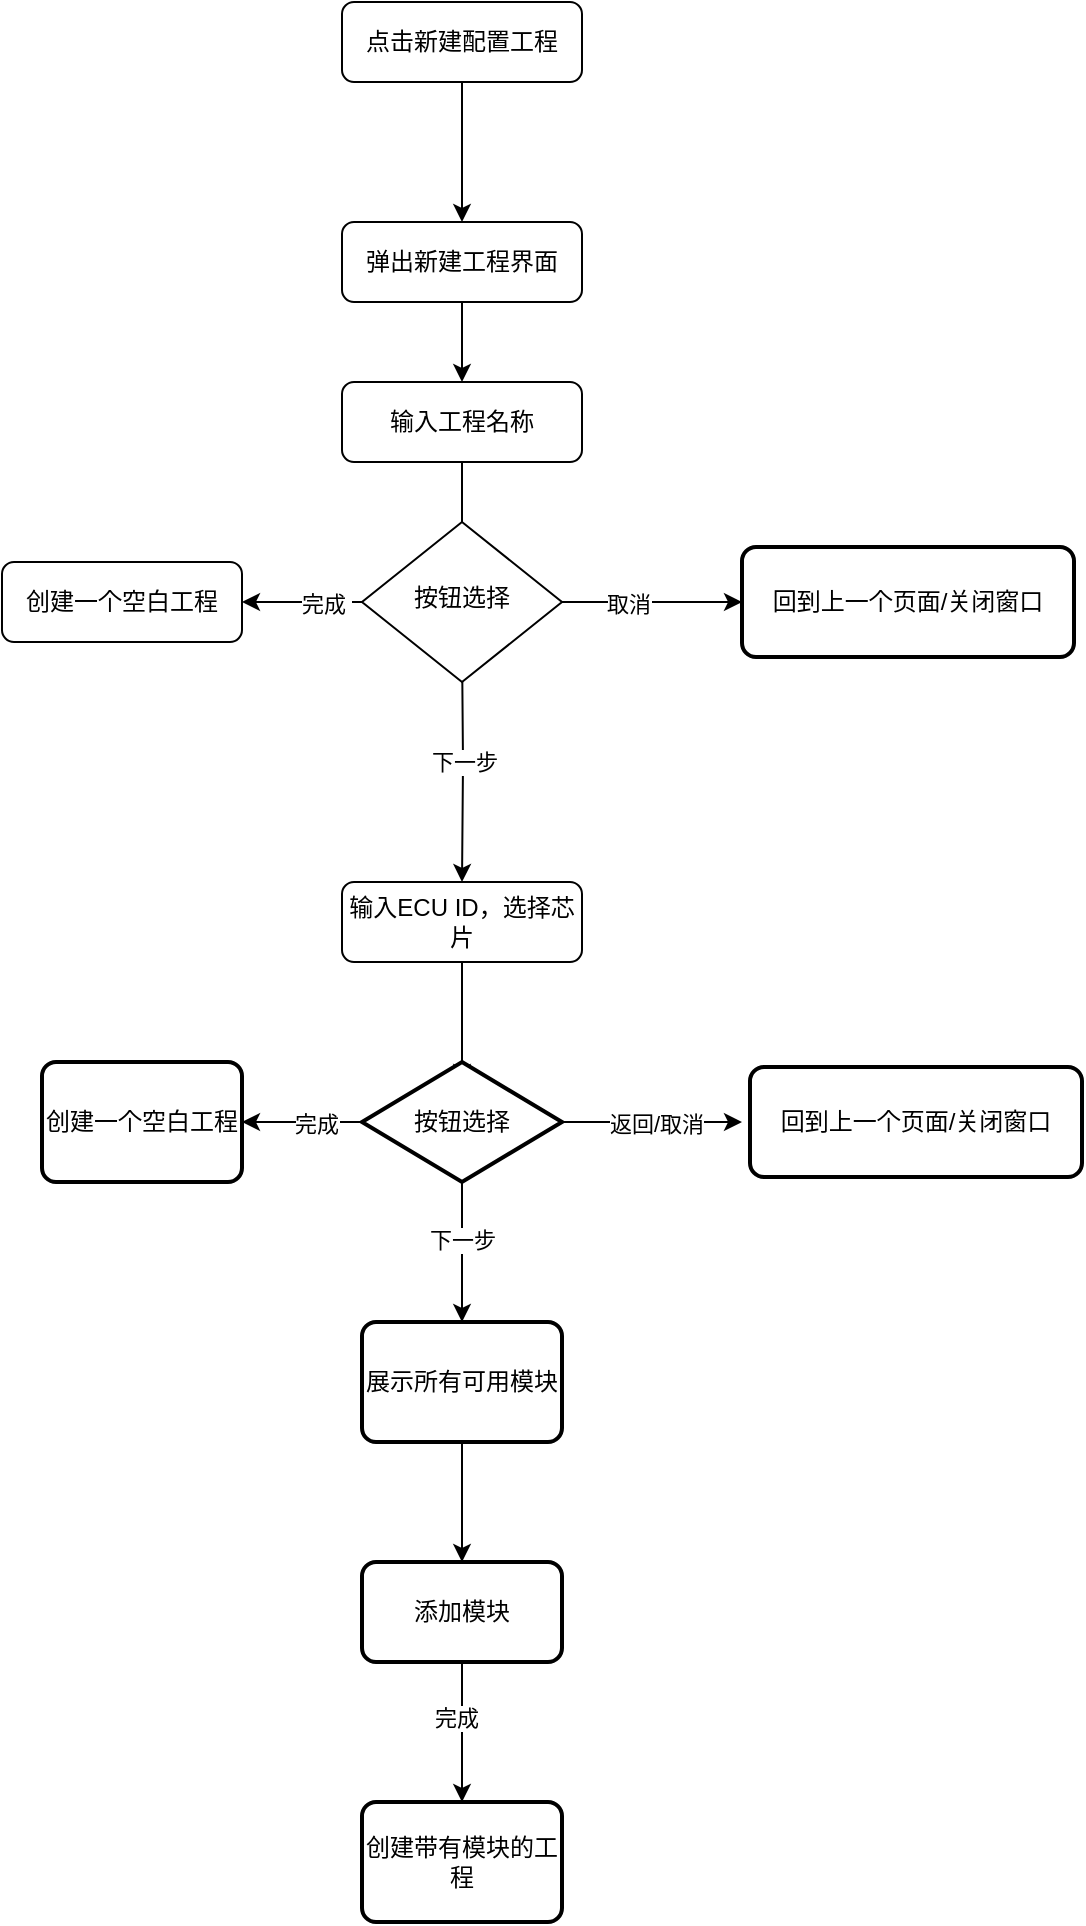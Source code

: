 <mxfile version="24.5.3" type="github">
  <diagram id="C5RBs43oDa-KdzZeNtuy" name="Page-1">
    <mxGraphModel dx="2261" dy="738" grid="1" gridSize="10" guides="1" tooltips="1" connect="1" arrows="1" fold="1" page="1" pageScale="1" pageWidth="827" pageHeight="1169" math="0" shadow="0">
      <root>
        <mxCell id="WIyWlLk6GJQsqaUBKTNV-0" />
        <mxCell id="WIyWlLk6GJQsqaUBKTNV-1" parent="WIyWlLk6GJQsqaUBKTNV-0" />
        <mxCell id="G6fsi7kpNrjfMzA78NNN-0" style="edgeStyle=orthogonalEdgeStyle;rounded=0;orthogonalLoop=1;jettySize=auto;html=1;exitX=0.5;exitY=1;exitDx=0;exitDy=0;entryX=0.5;entryY=0;entryDx=0;entryDy=0;" edge="1" parent="WIyWlLk6GJQsqaUBKTNV-1" source="WIyWlLk6GJQsqaUBKTNV-3" target="WIyWlLk6GJQsqaUBKTNV-11">
          <mxGeometry relative="1" as="geometry" />
        </mxCell>
        <mxCell id="WIyWlLk6GJQsqaUBKTNV-3" value="点击新建配置工程" style="rounded=1;whiteSpace=wrap;html=1;fontSize=12;glass=0;strokeWidth=1;shadow=0;" parent="WIyWlLk6GJQsqaUBKTNV-1" vertex="1">
          <mxGeometry x="160" y="80" width="120" height="40" as="geometry" />
        </mxCell>
        <mxCell id="G6fsi7kpNrjfMzA78NNN-4" style="edgeStyle=orthogonalEdgeStyle;rounded=0;orthogonalLoop=1;jettySize=auto;html=1;exitX=0.5;exitY=1;exitDx=0;exitDy=0;entryX=0.5;entryY=0;entryDx=0;entryDy=0;" edge="1" parent="WIyWlLk6GJQsqaUBKTNV-1" source="WIyWlLk6GJQsqaUBKTNV-11" target="G6fsi7kpNrjfMzA78NNN-2">
          <mxGeometry relative="1" as="geometry" />
        </mxCell>
        <mxCell id="WIyWlLk6GJQsqaUBKTNV-11" value="弹出新建工程界面" style="rounded=1;whiteSpace=wrap;html=1;fontSize=12;glass=0;strokeWidth=1;shadow=0;" parent="WIyWlLk6GJQsqaUBKTNV-1" vertex="1">
          <mxGeometry x="160" y="190" width="120" height="40" as="geometry" />
        </mxCell>
        <mxCell id="G6fsi7kpNrjfMzA78NNN-5" style="edgeStyle=orthogonalEdgeStyle;rounded=0;orthogonalLoop=1;jettySize=auto;html=1;exitX=0.5;exitY=1;exitDx=0;exitDy=0;entryX=0.5;entryY=0;entryDx=0;entryDy=0;" edge="1" parent="WIyWlLk6GJQsqaUBKTNV-1" source="G6fsi7kpNrjfMzA78NNN-2">
          <mxGeometry relative="1" as="geometry">
            <mxPoint x="220" y="360" as="targetPoint" />
          </mxGeometry>
        </mxCell>
        <mxCell id="G6fsi7kpNrjfMzA78NNN-2" value="输入工程名称" style="rounded=1;whiteSpace=wrap;html=1;fontSize=12;glass=0;strokeWidth=1;shadow=0;" vertex="1" parent="WIyWlLk6GJQsqaUBKTNV-1">
          <mxGeometry x="160" y="270" width="120" height="40" as="geometry" />
        </mxCell>
        <mxCell id="G6fsi7kpNrjfMzA78NNN-7" style="edgeStyle=orthogonalEdgeStyle;rounded=0;orthogonalLoop=1;jettySize=auto;html=1;exitX=0.5;exitY=1;exitDx=0;exitDy=0;entryX=0.5;entryY=0;entryDx=0;entryDy=0;" edge="1" parent="WIyWlLk6GJQsqaUBKTNV-1" target="G6fsi7kpNrjfMzA78NNN-6">
          <mxGeometry relative="1" as="geometry">
            <mxPoint x="220" y="400" as="sourcePoint" />
          </mxGeometry>
        </mxCell>
        <mxCell id="G6fsi7kpNrjfMzA78NNN-9" value="下一步" style="edgeLabel;html=1;align=center;verticalAlign=middle;resizable=0;points=[];" vertex="1" connectable="0" parent="G6fsi7kpNrjfMzA78NNN-7">
          <mxGeometry x="-0.004" relative="1" as="geometry">
            <mxPoint as="offset" />
          </mxGeometry>
        </mxCell>
        <mxCell id="G6fsi7kpNrjfMzA78NNN-17" style="edgeStyle=orthogonalEdgeStyle;rounded=0;orthogonalLoop=1;jettySize=auto;html=1;exitX=0.5;exitY=1;exitDx=0;exitDy=0;entryX=0.5;entryY=0;entryDx=0;entryDy=0;" edge="1" parent="WIyWlLk6GJQsqaUBKTNV-1" source="G6fsi7kpNrjfMzA78NNN-6">
          <mxGeometry relative="1" as="geometry">
            <mxPoint x="220" y="620" as="targetPoint" />
          </mxGeometry>
        </mxCell>
        <mxCell id="G6fsi7kpNrjfMzA78NNN-6" value="输入ECU ID，选择芯片" style="rounded=1;whiteSpace=wrap;html=1;fontSize=12;glass=0;strokeWidth=1;shadow=0;" vertex="1" parent="WIyWlLk6GJQsqaUBKTNV-1">
          <mxGeometry x="160" y="520" width="120" height="40" as="geometry" />
        </mxCell>
        <mxCell id="G6fsi7kpNrjfMzA78NNN-11" style="edgeStyle=orthogonalEdgeStyle;rounded=0;orthogonalLoop=1;jettySize=auto;html=1;exitX=0;exitY=0.5;exitDx=0;exitDy=0;entryX=1;entryY=0.5;entryDx=0;entryDy=0;" edge="1" parent="WIyWlLk6GJQsqaUBKTNV-1" source="G6fsi7kpNrjfMzA78NNN-8" target="G6fsi7kpNrjfMzA78NNN-10">
          <mxGeometry relative="1" as="geometry" />
        </mxCell>
        <mxCell id="G6fsi7kpNrjfMzA78NNN-12" value="完成&amp;nbsp;" style="edgeLabel;html=1;align=center;verticalAlign=middle;resizable=0;points=[];" vertex="1" connectable="0" parent="G6fsi7kpNrjfMzA78NNN-11">
          <mxGeometry x="-0.4" y="1" relative="1" as="geometry">
            <mxPoint as="offset" />
          </mxGeometry>
        </mxCell>
        <mxCell id="G6fsi7kpNrjfMzA78NNN-14" style="edgeStyle=orthogonalEdgeStyle;rounded=0;orthogonalLoop=1;jettySize=auto;html=1;exitX=1;exitY=0.5;exitDx=0;exitDy=0;entryX=0;entryY=0.5;entryDx=0;entryDy=0;" edge="1" parent="WIyWlLk6GJQsqaUBKTNV-1" source="G6fsi7kpNrjfMzA78NNN-8" target="G6fsi7kpNrjfMzA78NNN-36">
          <mxGeometry relative="1" as="geometry">
            <mxPoint x="330" y="380" as="targetPoint" />
          </mxGeometry>
        </mxCell>
        <mxCell id="G6fsi7kpNrjfMzA78NNN-15" value="取消" style="edgeLabel;html=1;align=center;verticalAlign=middle;resizable=0;points=[];" vertex="1" connectable="0" parent="G6fsi7kpNrjfMzA78NNN-14">
          <mxGeometry x="-0.267" y="-1" relative="1" as="geometry">
            <mxPoint as="offset" />
          </mxGeometry>
        </mxCell>
        <mxCell id="G6fsi7kpNrjfMzA78NNN-8" value="按钮选择" style="rhombus;whiteSpace=wrap;html=1;shadow=0;fontFamily=Helvetica;fontSize=12;align=center;strokeWidth=1;spacing=6;spacingTop=-4;" vertex="1" parent="WIyWlLk6GJQsqaUBKTNV-1">
          <mxGeometry x="170" y="340" width="100" height="80" as="geometry" />
        </mxCell>
        <mxCell id="G6fsi7kpNrjfMzA78NNN-10" value="创建一个空白工程" style="rounded=1;whiteSpace=wrap;html=1;fontSize=12;glass=0;strokeWidth=1;shadow=0;" vertex="1" parent="WIyWlLk6GJQsqaUBKTNV-1">
          <mxGeometry x="-10" y="360" width="120" height="40" as="geometry" />
        </mxCell>
        <mxCell id="G6fsi7kpNrjfMzA78NNN-24" style="edgeStyle=orthogonalEdgeStyle;rounded=0;orthogonalLoop=1;jettySize=auto;html=1;exitX=0.5;exitY=1;exitDx=0;exitDy=0;exitPerimeter=0;entryX=0.5;entryY=0;entryDx=0;entryDy=0;" edge="1" parent="WIyWlLk6GJQsqaUBKTNV-1" source="G6fsi7kpNrjfMzA78NNN-19" target="G6fsi7kpNrjfMzA78NNN-23">
          <mxGeometry relative="1" as="geometry" />
        </mxCell>
        <mxCell id="G6fsi7kpNrjfMzA78NNN-25" value="下一步" style="edgeLabel;html=1;align=center;verticalAlign=middle;resizable=0;points=[];" vertex="1" connectable="0" parent="G6fsi7kpNrjfMzA78NNN-24">
          <mxGeometry x="-0.171" relative="1" as="geometry">
            <mxPoint as="offset" />
          </mxGeometry>
        </mxCell>
        <mxCell id="G6fsi7kpNrjfMzA78NNN-30" style="edgeStyle=orthogonalEdgeStyle;rounded=0;orthogonalLoop=1;jettySize=auto;html=1;exitX=0;exitY=0.5;exitDx=0;exitDy=0;exitPerimeter=0;entryX=1;entryY=0.5;entryDx=0;entryDy=0;" edge="1" parent="WIyWlLk6GJQsqaUBKTNV-1" source="G6fsi7kpNrjfMzA78NNN-19" target="G6fsi7kpNrjfMzA78NNN-29">
          <mxGeometry relative="1" as="geometry" />
        </mxCell>
        <mxCell id="G6fsi7kpNrjfMzA78NNN-32" value="完成" style="edgeLabel;html=1;align=center;verticalAlign=middle;resizable=0;points=[];" vertex="1" connectable="0" parent="G6fsi7kpNrjfMzA78NNN-30">
          <mxGeometry x="-0.233" y="1" relative="1" as="geometry">
            <mxPoint as="offset" />
          </mxGeometry>
        </mxCell>
        <mxCell id="G6fsi7kpNrjfMzA78NNN-34" style="edgeStyle=orthogonalEdgeStyle;rounded=0;orthogonalLoop=1;jettySize=auto;html=1;exitX=1;exitY=0.5;exitDx=0;exitDy=0;exitPerimeter=0;" edge="1" parent="WIyWlLk6GJQsqaUBKTNV-1" source="G6fsi7kpNrjfMzA78NNN-19">
          <mxGeometry relative="1" as="geometry">
            <mxPoint x="360" y="640" as="targetPoint" />
          </mxGeometry>
        </mxCell>
        <mxCell id="G6fsi7kpNrjfMzA78NNN-35" value="返回/取消" style="edgeLabel;html=1;align=center;verticalAlign=middle;resizable=0;points=[];" vertex="1" connectable="0" parent="G6fsi7kpNrjfMzA78NNN-34">
          <mxGeometry x="0.05" relative="1" as="geometry">
            <mxPoint as="offset" />
          </mxGeometry>
        </mxCell>
        <mxCell id="G6fsi7kpNrjfMzA78NNN-20" value="回到上一个页面/关闭窗口" style="rounded=1;whiteSpace=wrap;html=1;absoluteArcSize=1;arcSize=14;strokeWidth=2;" vertex="1" parent="WIyWlLk6GJQsqaUBKTNV-1">
          <mxGeometry x="364" y="612.5" width="166" height="55" as="geometry" />
        </mxCell>
        <mxCell id="G6fsi7kpNrjfMzA78NNN-19" value="按钮选择" style="strokeWidth=2;html=1;shape=mxgraph.flowchart.decision;whiteSpace=wrap;" vertex="1" parent="WIyWlLk6GJQsqaUBKTNV-1">
          <mxGeometry x="170" y="610" width="100" height="60" as="geometry" />
        </mxCell>
        <mxCell id="G6fsi7kpNrjfMzA78NNN-39" style="edgeStyle=orthogonalEdgeStyle;rounded=0;orthogonalLoop=1;jettySize=auto;html=1;exitX=0.5;exitY=1;exitDx=0;exitDy=0;entryX=0.5;entryY=0;entryDx=0;entryDy=0;" edge="1" parent="WIyWlLk6GJQsqaUBKTNV-1" source="G6fsi7kpNrjfMzA78NNN-23" target="G6fsi7kpNrjfMzA78NNN-38">
          <mxGeometry relative="1" as="geometry" />
        </mxCell>
        <mxCell id="G6fsi7kpNrjfMzA78NNN-23" value="展示所有可用模块" style="rounded=1;whiteSpace=wrap;html=1;absoluteArcSize=1;arcSize=14;strokeWidth=2;" vertex="1" parent="WIyWlLk6GJQsqaUBKTNV-1">
          <mxGeometry x="170" y="740" width="100" height="60" as="geometry" />
        </mxCell>
        <mxCell id="G6fsi7kpNrjfMzA78NNN-29" value="创建一个空白工程" style="rounded=1;whiteSpace=wrap;html=1;absoluteArcSize=1;arcSize=14;strokeWidth=2;" vertex="1" parent="WIyWlLk6GJQsqaUBKTNV-1">
          <mxGeometry x="10" y="610" width="100" height="60" as="geometry" />
        </mxCell>
        <mxCell id="G6fsi7kpNrjfMzA78NNN-36" value="回到上一个页面/关闭窗口" style="rounded=1;whiteSpace=wrap;html=1;absoluteArcSize=1;arcSize=14;strokeWidth=2;" vertex="1" parent="WIyWlLk6GJQsqaUBKTNV-1">
          <mxGeometry x="360" y="352.5" width="166" height="55" as="geometry" />
        </mxCell>
        <mxCell id="G6fsi7kpNrjfMzA78NNN-41" style="edgeStyle=orthogonalEdgeStyle;rounded=0;orthogonalLoop=1;jettySize=auto;html=1;exitX=0.5;exitY=1;exitDx=0;exitDy=0;entryX=0.5;entryY=0;entryDx=0;entryDy=0;" edge="1" parent="WIyWlLk6GJQsqaUBKTNV-1" source="G6fsi7kpNrjfMzA78NNN-38" target="G6fsi7kpNrjfMzA78NNN-40">
          <mxGeometry relative="1" as="geometry" />
        </mxCell>
        <mxCell id="G6fsi7kpNrjfMzA78NNN-42" value="完成" style="edgeLabel;html=1;align=center;verticalAlign=middle;resizable=0;points=[];" vertex="1" connectable="0" parent="G6fsi7kpNrjfMzA78NNN-41">
          <mxGeometry x="-0.2" y="-3" relative="1" as="geometry">
            <mxPoint as="offset" />
          </mxGeometry>
        </mxCell>
        <mxCell id="G6fsi7kpNrjfMzA78NNN-38" value="添加模块" style="rounded=1;whiteSpace=wrap;html=1;absoluteArcSize=1;arcSize=14;strokeWidth=2;" vertex="1" parent="WIyWlLk6GJQsqaUBKTNV-1">
          <mxGeometry x="170" y="860" width="100" height="50" as="geometry" />
        </mxCell>
        <mxCell id="G6fsi7kpNrjfMzA78NNN-40" value="创建带有模块的工程" style="rounded=1;whiteSpace=wrap;html=1;absoluteArcSize=1;arcSize=14;strokeWidth=2;" vertex="1" parent="WIyWlLk6GJQsqaUBKTNV-1">
          <mxGeometry x="170" y="980" width="100" height="60" as="geometry" />
        </mxCell>
      </root>
    </mxGraphModel>
  </diagram>
</mxfile>
